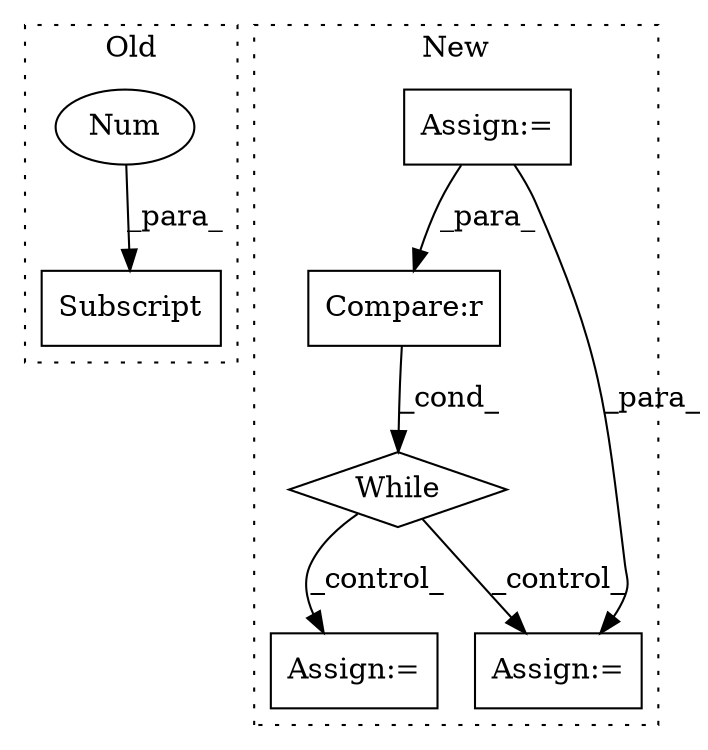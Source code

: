 digraph G {
subgraph cluster0 {
1 [label="Subscript" a="63" s="10679,0" l="10,0" shape="box"];
5 [label="Num" a="76" s="10687" l="1" shape="ellipse"];
label = "Old";
style="dotted";
}
subgraph cluster1 {
2 [label="While" a="52" s="11989,12003" l="6,14" shape="diamond"];
3 [label="Assign:=" a="68" s="12054" l="4" shape="box"];
4 [label="Compare:r" a="40" s="11995" l="8" shape="box"];
6 [label="Assign:=" a="68" s="12021" l="3" shape="box"];
7 [label="Assign:=" a="68" s="11947" l="3" shape="box"];
label = "New";
style="dotted";
}
2 -> 6 [label="_control_"];
2 -> 3 [label="_control_"];
4 -> 2 [label="_cond_"];
5 -> 1 [label="_para_"];
7 -> 6 [label="_para_"];
7 -> 4 [label="_para_"];
}